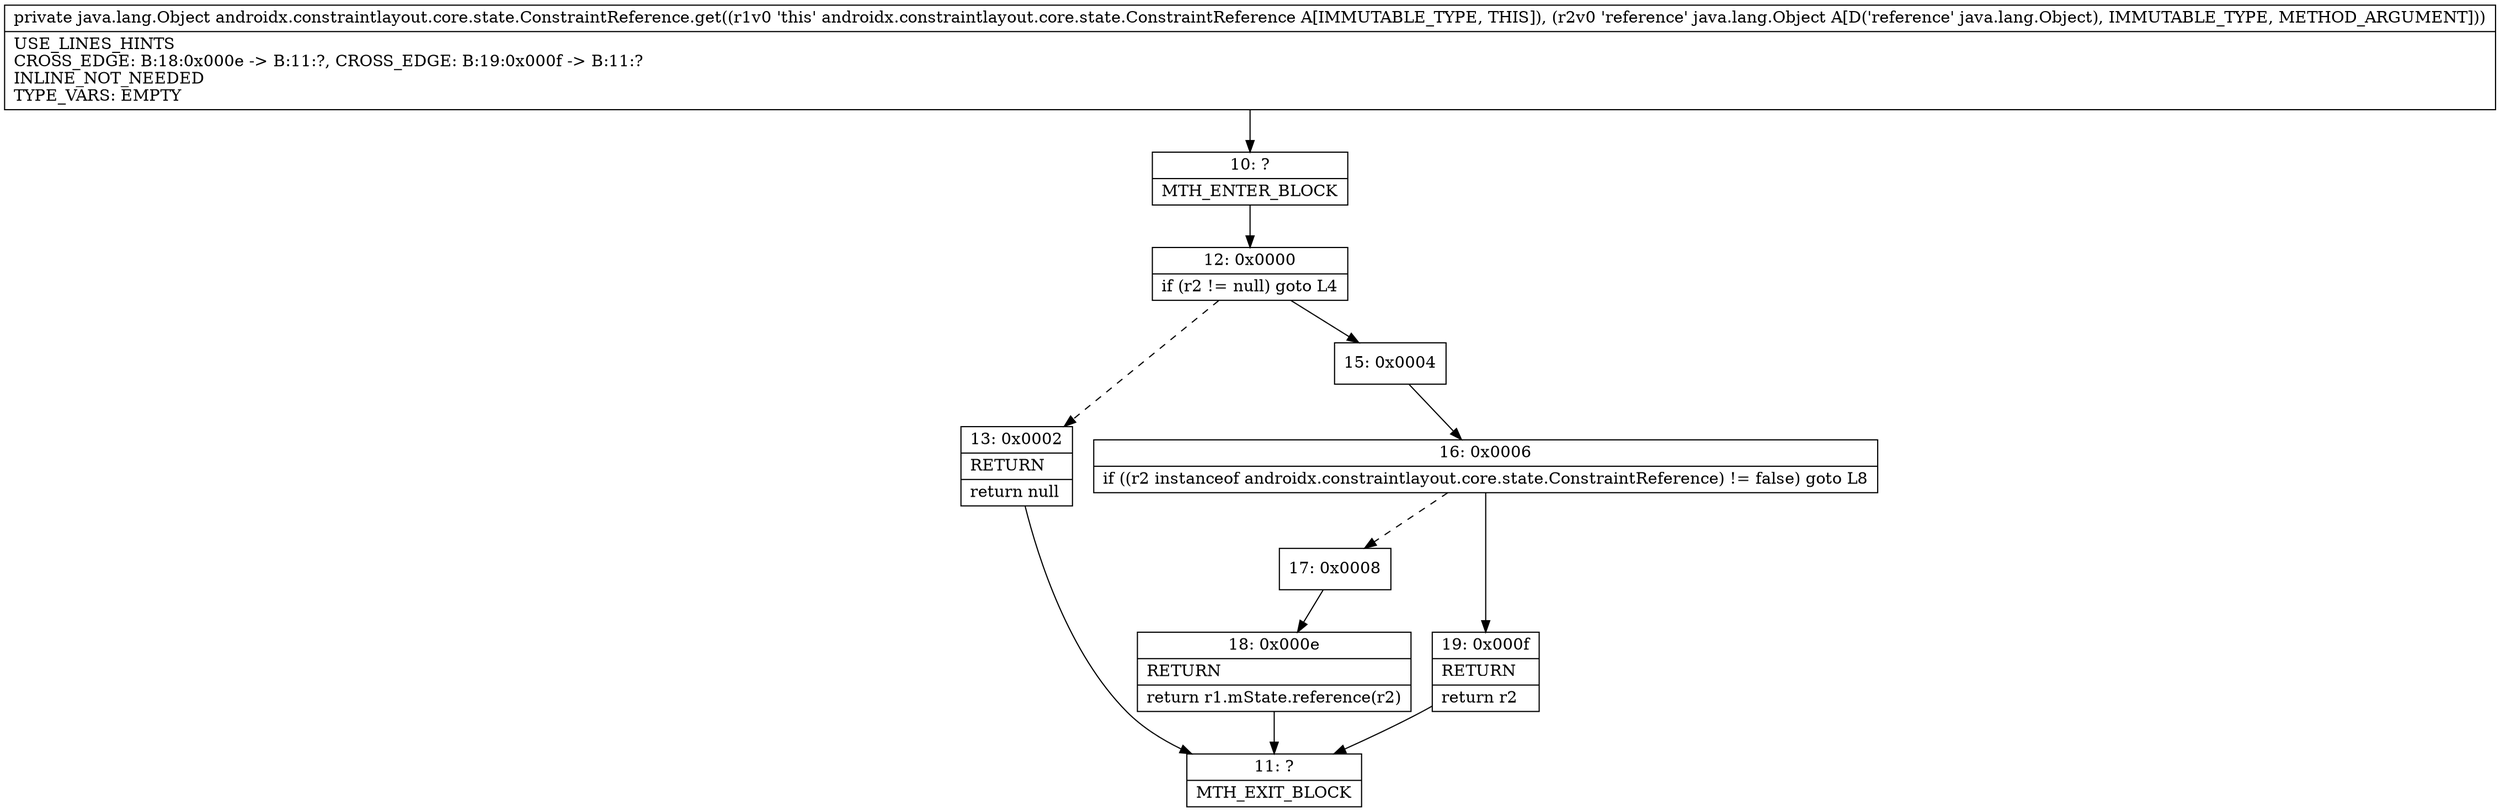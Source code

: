 digraph "CFG forandroidx.constraintlayout.core.state.ConstraintReference.get(Ljava\/lang\/Object;)Ljava\/lang\/Object;" {
Node_10 [shape=record,label="{10\:\ ?|MTH_ENTER_BLOCK\l}"];
Node_12 [shape=record,label="{12\:\ 0x0000|if (r2 != null) goto L4\l}"];
Node_13 [shape=record,label="{13\:\ 0x0002|RETURN\l|return null\l}"];
Node_11 [shape=record,label="{11\:\ ?|MTH_EXIT_BLOCK\l}"];
Node_15 [shape=record,label="{15\:\ 0x0004}"];
Node_16 [shape=record,label="{16\:\ 0x0006|if ((r2 instanceof androidx.constraintlayout.core.state.ConstraintReference) != false) goto L8\l}"];
Node_17 [shape=record,label="{17\:\ 0x0008}"];
Node_18 [shape=record,label="{18\:\ 0x000e|RETURN\l|return r1.mState.reference(r2)\l}"];
Node_19 [shape=record,label="{19\:\ 0x000f|RETURN\l|return r2\l}"];
MethodNode[shape=record,label="{private java.lang.Object androidx.constraintlayout.core.state.ConstraintReference.get((r1v0 'this' androidx.constraintlayout.core.state.ConstraintReference A[IMMUTABLE_TYPE, THIS]), (r2v0 'reference' java.lang.Object A[D('reference' java.lang.Object), IMMUTABLE_TYPE, METHOD_ARGUMENT]))  | USE_LINES_HINTS\lCROSS_EDGE: B:18:0x000e \-\> B:11:?, CROSS_EDGE: B:19:0x000f \-\> B:11:?\lINLINE_NOT_NEEDED\lTYPE_VARS: EMPTY\l}"];
MethodNode -> Node_10;Node_10 -> Node_12;
Node_12 -> Node_13[style=dashed];
Node_12 -> Node_15;
Node_13 -> Node_11;
Node_15 -> Node_16;
Node_16 -> Node_17[style=dashed];
Node_16 -> Node_19;
Node_17 -> Node_18;
Node_18 -> Node_11;
Node_19 -> Node_11;
}

